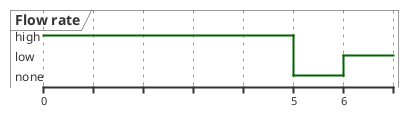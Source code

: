 {
  "sha1": "4nrkxoo4c96q675nigqu7t4pbpuusil",
  "insertion": {
    "when": "2024-05-30T20:48:20.522Z",
    "url": "http://forum.plantuml.net/6651/order-of-states-in-timing-diagram?show=7625",
    "user": "plantuml@gmail.com"
  }
}
@startuml
robust "Flow rate" as rate
rate has high
rate has low
rate has none

@0
rate is high

@5
rate is none

@6
rate is low
@enduml
